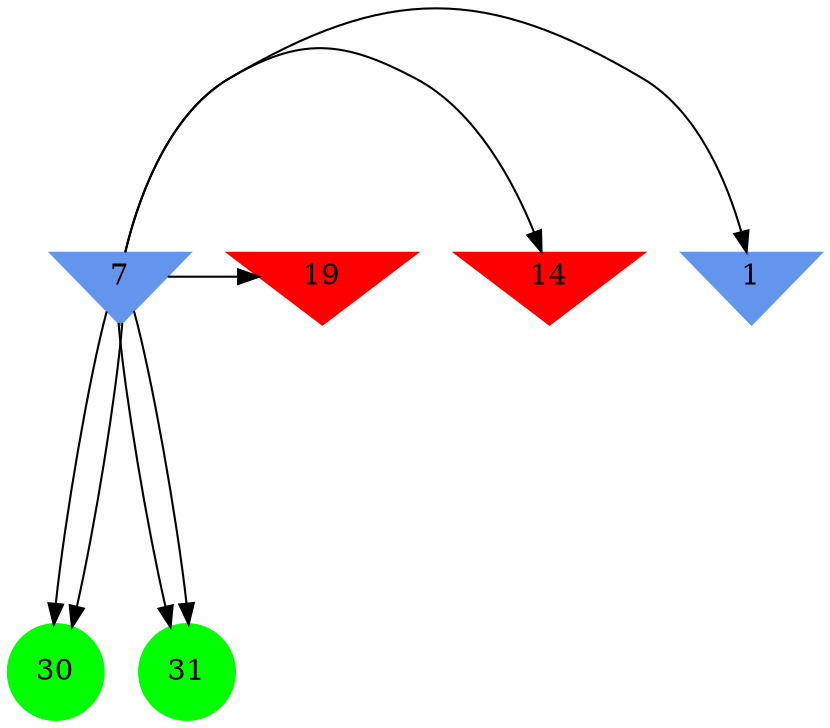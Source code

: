 digraph brain {
	ranksep=2.0;
	1 [shape=invtriangle,style=filled,color=cornflowerblue];
	7 [shape=invtriangle,style=filled,color=cornflowerblue];
	14 [shape=invtriangle,style=filled,color=red];
	19 [shape=invtriangle,style=filled,color=red];
	30 [shape=circle,style=filled,color=green];
	31 [shape=circle,style=filled,color=green];
	7	->	19;
	7	->	31;
	7	->	30;
	7	->	14;
	7	->	1;
	7	->	31;
	7	->	30;
	{ rank=same; 1; 7; 14; 19; }
	{ rank=same; }
	{ rank=same; 30; 31; }
}

